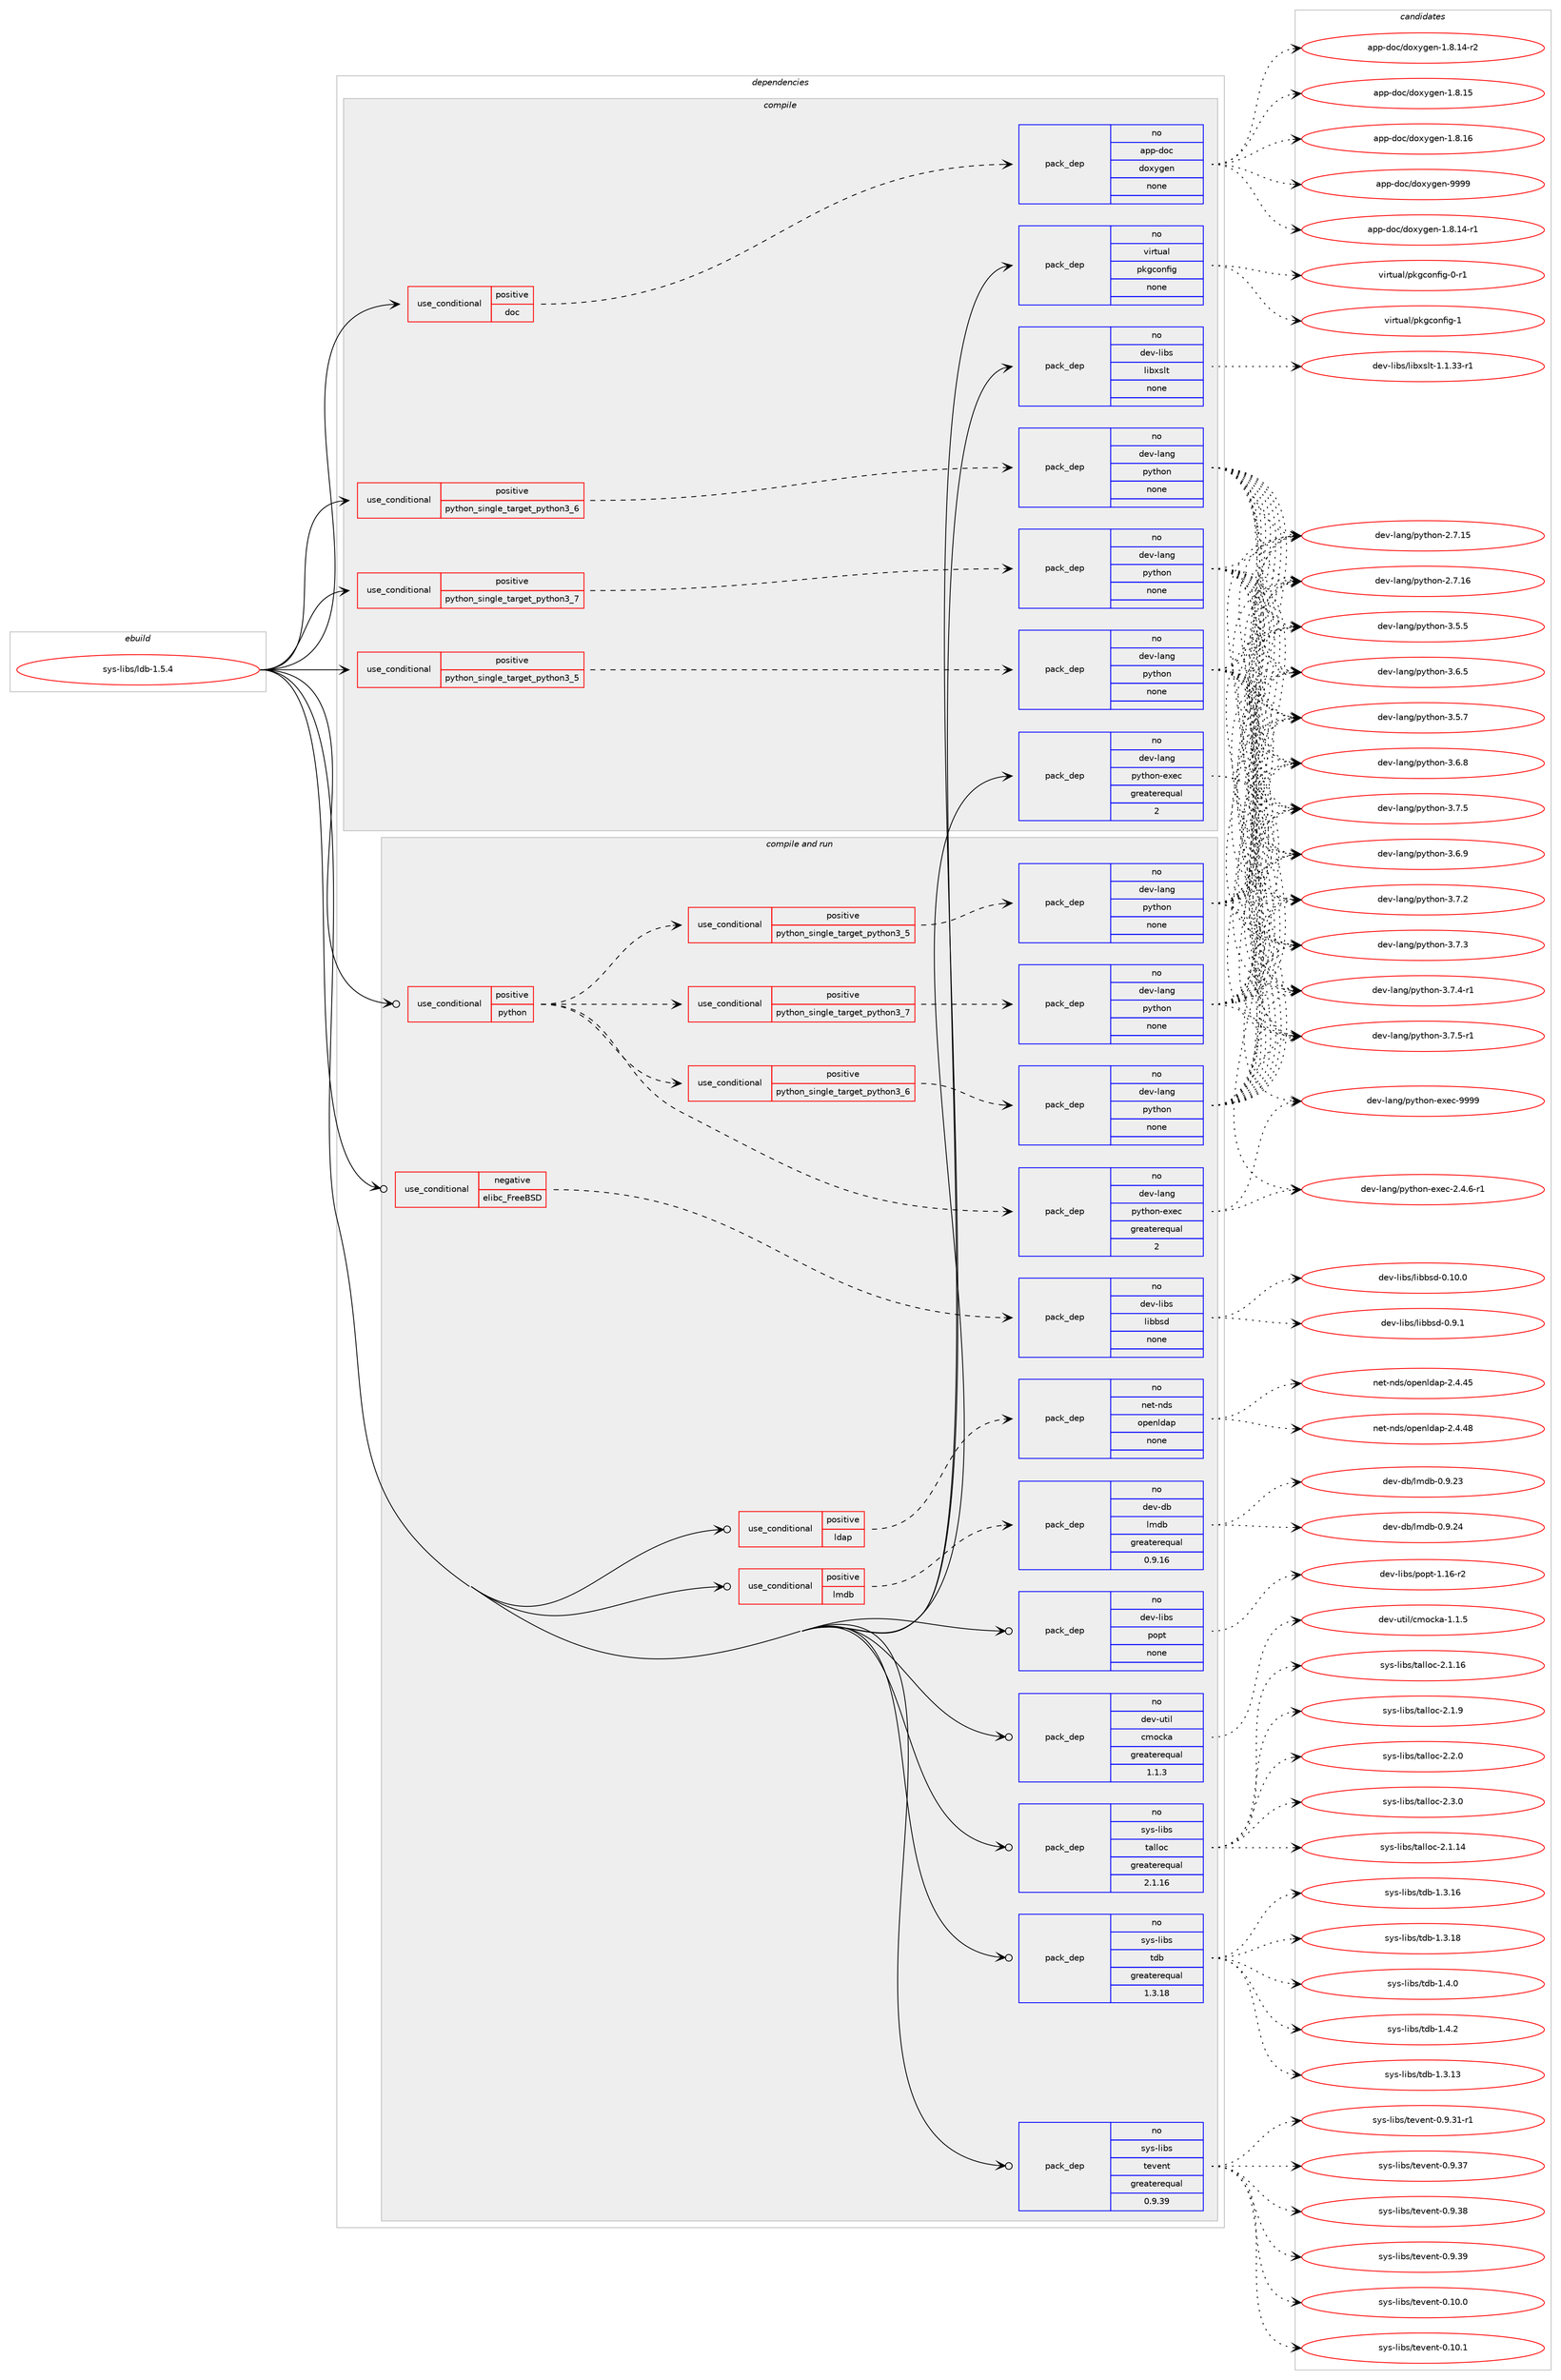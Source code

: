 digraph prolog {

# *************
# Graph options
# *************

newrank=true;
concentrate=true;
compound=true;
graph [rankdir=LR,fontname=Helvetica,fontsize=10,ranksep=1.5];#, ranksep=2.5, nodesep=0.2];
edge  [arrowhead=vee];
node  [fontname=Helvetica,fontsize=10];

# **********
# The ebuild
# **********

subgraph cluster_leftcol {
color=gray;
rank=same;
label=<<i>ebuild</i>>;
id [label="sys-libs/ldb-1.5.4", color=red, width=4, href="../sys-libs/ldb-1.5.4.svg"];
}

# ****************
# The dependencies
# ****************

subgraph cluster_midcol {
color=gray;
label=<<i>dependencies</i>>;
subgraph cluster_compile {
fillcolor="#eeeeee";
style=filled;
label=<<i>compile</i>>;
subgraph cond215548 {
dependency897270 [label=<<TABLE BORDER="0" CELLBORDER="1" CELLSPACING="0" CELLPADDING="4"><TR><TD ROWSPAN="3" CELLPADDING="10">use_conditional</TD></TR><TR><TD>positive</TD></TR><TR><TD>doc</TD></TR></TABLE>>, shape=none, color=red];
subgraph pack665970 {
dependency897271 [label=<<TABLE BORDER="0" CELLBORDER="1" CELLSPACING="0" CELLPADDING="4" WIDTH="220"><TR><TD ROWSPAN="6" CELLPADDING="30">pack_dep</TD></TR><TR><TD WIDTH="110">no</TD></TR><TR><TD>app-doc</TD></TR><TR><TD>doxygen</TD></TR><TR><TD>none</TD></TR><TR><TD></TD></TR></TABLE>>, shape=none, color=blue];
}
dependency897270:e -> dependency897271:w [weight=20,style="dashed",arrowhead="vee"];
}
id:e -> dependency897270:w [weight=20,style="solid",arrowhead="vee"];
subgraph cond215549 {
dependency897272 [label=<<TABLE BORDER="0" CELLBORDER="1" CELLSPACING="0" CELLPADDING="4"><TR><TD ROWSPAN="3" CELLPADDING="10">use_conditional</TD></TR><TR><TD>positive</TD></TR><TR><TD>python_single_target_python3_5</TD></TR></TABLE>>, shape=none, color=red];
subgraph pack665971 {
dependency897273 [label=<<TABLE BORDER="0" CELLBORDER="1" CELLSPACING="0" CELLPADDING="4" WIDTH="220"><TR><TD ROWSPAN="6" CELLPADDING="30">pack_dep</TD></TR><TR><TD WIDTH="110">no</TD></TR><TR><TD>dev-lang</TD></TR><TR><TD>python</TD></TR><TR><TD>none</TD></TR><TR><TD></TD></TR></TABLE>>, shape=none, color=blue];
}
dependency897272:e -> dependency897273:w [weight=20,style="dashed",arrowhead="vee"];
}
id:e -> dependency897272:w [weight=20,style="solid",arrowhead="vee"];
subgraph cond215550 {
dependency897274 [label=<<TABLE BORDER="0" CELLBORDER="1" CELLSPACING="0" CELLPADDING="4"><TR><TD ROWSPAN="3" CELLPADDING="10">use_conditional</TD></TR><TR><TD>positive</TD></TR><TR><TD>python_single_target_python3_6</TD></TR></TABLE>>, shape=none, color=red];
subgraph pack665972 {
dependency897275 [label=<<TABLE BORDER="0" CELLBORDER="1" CELLSPACING="0" CELLPADDING="4" WIDTH="220"><TR><TD ROWSPAN="6" CELLPADDING="30">pack_dep</TD></TR><TR><TD WIDTH="110">no</TD></TR><TR><TD>dev-lang</TD></TR><TR><TD>python</TD></TR><TR><TD>none</TD></TR><TR><TD></TD></TR></TABLE>>, shape=none, color=blue];
}
dependency897274:e -> dependency897275:w [weight=20,style="dashed",arrowhead="vee"];
}
id:e -> dependency897274:w [weight=20,style="solid",arrowhead="vee"];
subgraph cond215551 {
dependency897276 [label=<<TABLE BORDER="0" CELLBORDER="1" CELLSPACING="0" CELLPADDING="4"><TR><TD ROWSPAN="3" CELLPADDING="10">use_conditional</TD></TR><TR><TD>positive</TD></TR><TR><TD>python_single_target_python3_7</TD></TR></TABLE>>, shape=none, color=red];
subgraph pack665973 {
dependency897277 [label=<<TABLE BORDER="0" CELLBORDER="1" CELLSPACING="0" CELLPADDING="4" WIDTH="220"><TR><TD ROWSPAN="6" CELLPADDING="30">pack_dep</TD></TR><TR><TD WIDTH="110">no</TD></TR><TR><TD>dev-lang</TD></TR><TR><TD>python</TD></TR><TR><TD>none</TD></TR><TR><TD></TD></TR></TABLE>>, shape=none, color=blue];
}
dependency897276:e -> dependency897277:w [weight=20,style="dashed",arrowhead="vee"];
}
id:e -> dependency897276:w [weight=20,style="solid",arrowhead="vee"];
subgraph pack665974 {
dependency897278 [label=<<TABLE BORDER="0" CELLBORDER="1" CELLSPACING="0" CELLPADDING="4" WIDTH="220"><TR><TD ROWSPAN="6" CELLPADDING="30">pack_dep</TD></TR><TR><TD WIDTH="110">no</TD></TR><TR><TD>dev-lang</TD></TR><TR><TD>python-exec</TD></TR><TR><TD>greaterequal</TD></TR><TR><TD>2</TD></TR></TABLE>>, shape=none, color=blue];
}
id:e -> dependency897278:w [weight=20,style="solid",arrowhead="vee"];
subgraph pack665975 {
dependency897279 [label=<<TABLE BORDER="0" CELLBORDER="1" CELLSPACING="0" CELLPADDING="4" WIDTH="220"><TR><TD ROWSPAN="6" CELLPADDING="30">pack_dep</TD></TR><TR><TD WIDTH="110">no</TD></TR><TR><TD>dev-libs</TD></TR><TR><TD>libxslt</TD></TR><TR><TD>none</TD></TR><TR><TD></TD></TR></TABLE>>, shape=none, color=blue];
}
id:e -> dependency897279:w [weight=20,style="solid",arrowhead="vee"];
subgraph pack665976 {
dependency897280 [label=<<TABLE BORDER="0" CELLBORDER="1" CELLSPACING="0" CELLPADDING="4" WIDTH="220"><TR><TD ROWSPAN="6" CELLPADDING="30">pack_dep</TD></TR><TR><TD WIDTH="110">no</TD></TR><TR><TD>virtual</TD></TR><TR><TD>pkgconfig</TD></TR><TR><TD>none</TD></TR><TR><TD></TD></TR></TABLE>>, shape=none, color=blue];
}
id:e -> dependency897280:w [weight=20,style="solid",arrowhead="vee"];
}
subgraph cluster_compileandrun {
fillcolor="#eeeeee";
style=filled;
label=<<i>compile and run</i>>;
subgraph cond215552 {
dependency897281 [label=<<TABLE BORDER="0" CELLBORDER="1" CELLSPACING="0" CELLPADDING="4"><TR><TD ROWSPAN="3" CELLPADDING="10">use_conditional</TD></TR><TR><TD>negative</TD></TR><TR><TD>elibc_FreeBSD</TD></TR></TABLE>>, shape=none, color=red];
subgraph pack665977 {
dependency897282 [label=<<TABLE BORDER="0" CELLBORDER="1" CELLSPACING="0" CELLPADDING="4" WIDTH="220"><TR><TD ROWSPAN="6" CELLPADDING="30">pack_dep</TD></TR><TR><TD WIDTH="110">no</TD></TR><TR><TD>dev-libs</TD></TR><TR><TD>libbsd</TD></TR><TR><TD>none</TD></TR><TR><TD></TD></TR></TABLE>>, shape=none, color=blue];
}
dependency897281:e -> dependency897282:w [weight=20,style="dashed",arrowhead="vee"];
}
id:e -> dependency897281:w [weight=20,style="solid",arrowhead="odotvee"];
subgraph cond215553 {
dependency897283 [label=<<TABLE BORDER="0" CELLBORDER="1" CELLSPACING="0" CELLPADDING="4"><TR><TD ROWSPAN="3" CELLPADDING="10">use_conditional</TD></TR><TR><TD>positive</TD></TR><TR><TD>ldap</TD></TR></TABLE>>, shape=none, color=red];
subgraph pack665978 {
dependency897284 [label=<<TABLE BORDER="0" CELLBORDER="1" CELLSPACING="0" CELLPADDING="4" WIDTH="220"><TR><TD ROWSPAN="6" CELLPADDING="30">pack_dep</TD></TR><TR><TD WIDTH="110">no</TD></TR><TR><TD>net-nds</TD></TR><TR><TD>openldap</TD></TR><TR><TD>none</TD></TR><TR><TD></TD></TR></TABLE>>, shape=none, color=blue];
}
dependency897283:e -> dependency897284:w [weight=20,style="dashed",arrowhead="vee"];
}
id:e -> dependency897283:w [weight=20,style="solid",arrowhead="odotvee"];
subgraph cond215554 {
dependency897285 [label=<<TABLE BORDER="0" CELLBORDER="1" CELLSPACING="0" CELLPADDING="4"><TR><TD ROWSPAN="3" CELLPADDING="10">use_conditional</TD></TR><TR><TD>positive</TD></TR><TR><TD>lmdb</TD></TR></TABLE>>, shape=none, color=red];
subgraph pack665979 {
dependency897286 [label=<<TABLE BORDER="0" CELLBORDER="1" CELLSPACING="0" CELLPADDING="4" WIDTH="220"><TR><TD ROWSPAN="6" CELLPADDING="30">pack_dep</TD></TR><TR><TD WIDTH="110">no</TD></TR><TR><TD>dev-db</TD></TR><TR><TD>lmdb</TD></TR><TR><TD>greaterequal</TD></TR><TR><TD>0.9.16</TD></TR></TABLE>>, shape=none, color=blue];
}
dependency897285:e -> dependency897286:w [weight=20,style="dashed",arrowhead="vee"];
}
id:e -> dependency897285:w [weight=20,style="solid",arrowhead="odotvee"];
subgraph cond215555 {
dependency897287 [label=<<TABLE BORDER="0" CELLBORDER="1" CELLSPACING="0" CELLPADDING="4"><TR><TD ROWSPAN="3" CELLPADDING="10">use_conditional</TD></TR><TR><TD>positive</TD></TR><TR><TD>python</TD></TR></TABLE>>, shape=none, color=red];
subgraph cond215556 {
dependency897288 [label=<<TABLE BORDER="0" CELLBORDER="1" CELLSPACING="0" CELLPADDING="4"><TR><TD ROWSPAN="3" CELLPADDING="10">use_conditional</TD></TR><TR><TD>positive</TD></TR><TR><TD>python_single_target_python3_5</TD></TR></TABLE>>, shape=none, color=red];
subgraph pack665980 {
dependency897289 [label=<<TABLE BORDER="0" CELLBORDER="1" CELLSPACING="0" CELLPADDING="4" WIDTH="220"><TR><TD ROWSPAN="6" CELLPADDING="30">pack_dep</TD></TR><TR><TD WIDTH="110">no</TD></TR><TR><TD>dev-lang</TD></TR><TR><TD>python</TD></TR><TR><TD>none</TD></TR><TR><TD></TD></TR></TABLE>>, shape=none, color=blue];
}
dependency897288:e -> dependency897289:w [weight=20,style="dashed",arrowhead="vee"];
}
dependency897287:e -> dependency897288:w [weight=20,style="dashed",arrowhead="vee"];
subgraph cond215557 {
dependency897290 [label=<<TABLE BORDER="0" CELLBORDER="1" CELLSPACING="0" CELLPADDING="4"><TR><TD ROWSPAN="3" CELLPADDING="10">use_conditional</TD></TR><TR><TD>positive</TD></TR><TR><TD>python_single_target_python3_6</TD></TR></TABLE>>, shape=none, color=red];
subgraph pack665981 {
dependency897291 [label=<<TABLE BORDER="0" CELLBORDER="1" CELLSPACING="0" CELLPADDING="4" WIDTH="220"><TR><TD ROWSPAN="6" CELLPADDING="30">pack_dep</TD></TR><TR><TD WIDTH="110">no</TD></TR><TR><TD>dev-lang</TD></TR><TR><TD>python</TD></TR><TR><TD>none</TD></TR><TR><TD></TD></TR></TABLE>>, shape=none, color=blue];
}
dependency897290:e -> dependency897291:w [weight=20,style="dashed",arrowhead="vee"];
}
dependency897287:e -> dependency897290:w [weight=20,style="dashed",arrowhead="vee"];
subgraph cond215558 {
dependency897292 [label=<<TABLE BORDER="0" CELLBORDER="1" CELLSPACING="0" CELLPADDING="4"><TR><TD ROWSPAN="3" CELLPADDING="10">use_conditional</TD></TR><TR><TD>positive</TD></TR><TR><TD>python_single_target_python3_7</TD></TR></TABLE>>, shape=none, color=red];
subgraph pack665982 {
dependency897293 [label=<<TABLE BORDER="0" CELLBORDER="1" CELLSPACING="0" CELLPADDING="4" WIDTH="220"><TR><TD ROWSPAN="6" CELLPADDING="30">pack_dep</TD></TR><TR><TD WIDTH="110">no</TD></TR><TR><TD>dev-lang</TD></TR><TR><TD>python</TD></TR><TR><TD>none</TD></TR><TR><TD></TD></TR></TABLE>>, shape=none, color=blue];
}
dependency897292:e -> dependency897293:w [weight=20,style="dashed",arrowhead="vee"];
}
dependency897287:e -> dependency897292:w [weight=20,style="dashed",arrowhead="vee"];
subgraph pack665983 {
dependency897294 [label=<<TABLE BORDER="0" CELLBORDER="1" CELLSPACING="0" CELLPADDING="4" WIDTH="220"><TR><TD ROWSPAN="6" CELLPADDING="30">pack_dep</TD></TR><TR><TD WIDTH="110">no</TD></TR><TR><TD>dev-lang</TD></TR><TR><TD>python-exec</TD></TR><TR><TD>greaterequal</TD></TR><TR><TD>2</TD></TR></TABLE>>, shape=none, color=blue];
}
dependency897287:e -> dependency897294:w [weight=20,style="dashed",arrowhead="vee"];
}
id:e -> dependency897287:w [weight=20,style="solid",arrowhead="odotvee"];
subgraph pack665984 {
dependency897295 [label=<<TABLE BORDER="0" CELLBORDER="1" CELLSPACING="0" CELLPADDING="4" WIDTH="220"><TR><TD ROWSPAN="6" CELLPADDING="30">pack_dep</TD></TR><TR><TD WIDTH="110">no</TD></TR><TR><TD>dev-libs</TD></TR><TR><TD>popt</TD></TR><TR><TD>none</TD></TR><TR><TD></TD></TR></TABLE>>, shape=none, color=blue];
}
id:e -> dependency897295:w [weight=20,style="solid",arrowhead="odotvee"];
subgraph pack665985 {
dependency897296 [label=<<TABLE BORDER="0" CELLBORDER="1" CELLSPACING="0" CELLPADDING="4" WIDTH="220"><TR><TD ROWSPAN="6" CELLPADDING="30">pack_dep</TD></TR><TR><TD WIDTH="110">no</TD></TR><TR><TD>dev-util</TD></TR><TR><TD>cmocka</TD></TR><TR><TD>greaterequal</TD></TR><TR><TD>1.1.3</TD></TR></TABLE>>, shape=none, color=blue];
}
id:e -> dependency897296:w [weight=20,style="solid",arrowhead="odotvee"];
subgraph pack665986 {
dependency897297 [label=<<TABLE BORDER="0" CELLBORDER="1" CELLSPACING="0" CELLPADDING="4" WIDTH="220"><TR><TD ROWSPAN="6" CELLPADDING="30">pack_dep</TD></TR><TR><TD WIDTH="110">no</TD></TR><TR><TD>sys-libs</TD></TR><TR><TD>talloc</TD></TR><TR><TD>greaterequal</TD></TR><TR><TD>2.1.16</TD></TR></TABLE>>, shape=none, color=blue];
}
id:e -> dependency897297:w [weight=20,style="solid",arrowhead="odotvee"];
subgraph pack665987 {
dependency897298 [label=<<TABLE BORDER="0" CELLBORDER="1" CELLSPACING="0" CELLPADDING="4" WIDTH="220"><TR><TD ROWSPAN="6" CELLPADDING="30">pack_dep</TD></TR><TR><TD WIDTH="110">no</TD></TR><TR><TD>sys-libs</TD></TR><TR><TD>tdb</TD></TR><TR><TD>greaterequal</TD></TR><TR><TD>1.3.18</TD></TR></TABLE>>, shape=none, color=blue];
}
id:e -> dependency897298:w [weight=20,style="solid",arrowhead="odotvee"];
subgraph pack665988 {
dependency897299 [label=<<TABLE BORDER="0" CELLBORDER="1" CELLSPACING="0" CELLPADDING="4" WIDTH="220"><TR><TD ROWSPAN="6" CELLPADDING="30">pack_dep</TD></TR><TR><TD WIDTH="110">no</TD></TR><TR><TD>sys-libs</TD></TR><TR><TD>tevent</TD></TR><TR><TD>greaterequal</TD></TR><TR><TD>0.9.39</TD></TR></TABLE>>, shape=none, color=blue];
}
id:e -> dependency897299:w [weight=20,style="solid",arrowhead="odotvee"];
}
subgraph cluster_run {
fillcolor="#eeeeee";
style=filled;
label=<<i>run</i>>;
}
}

# **************
# The candidates
# **************

subgraph cluster_choices {
rank=same;
color=gray;
label=<<i>candidates</i>>;

subgraph choice665970 {
color=black;
nodesep=1;
choice97112112451001119947100111120121103101110454946564649524511449 [label="app-doc/doxygen-1.8.14-r1", color=red, width=4,href="../app-doc/doxygen-1.8.14-r1.svg"];
choice97112112451001119947100111120121103101110454946564649524511450 [label="app-doc/doxygen-1.8.14-r2", color=red, width=4,href="../app-doc/doxygen-1.8.14-r2.svg"];
choice9711211245100111994710011112012110310111045494656464953 [label="app-doc/doxygen-1.8.15", color=red, width=4,href="../app-doc/doxygen-1.8.15.svg"];
choice9711211245100111994710011112012110310111045494656464954 [label="app-doc/doxygen-1.8.16", color=red, width=4,href="../app-doc/doxygen-1.8.16.svg"];
choice971121124510011199471001111201211031011104557575757 [label="app-doc/doxygen-9999", color=red, width=4,href="../app-doc/doxygen-9999.svg"];
dependency897271:e -> choice97112112451001119947100111120121103101110454946564649524511449:w [style=dotted,weight="100"];
dependency897271:e -> choice97112112451001119947100111120121103101110454946564649524511450:w [style=dotted,weight="100"];
dependency897271:e -> choice9711211245100111994710011112012110310111045494656464953:w [style=dotted,weight="100"];
dependency897271:e -> choice9711211245100111994710011112012110310111045494656464954:w [style=dotted,weight="100"];
dependency897271:e -> choice971121124510011199471001111201211031011104557575757:w [style=dotted,weight="100"];
}
subgraph choice665971 {
color=black;
nodesep=1;
choice10010111845108971101034711212111610411111045504655464953 [label="dev-lang/python-2.7.15", color=red, width=4,href="../dev-lang/python-2.7.15.svg"];
choice10010111845108971101034711212111610411111045504655464954 [label="dev-lang/python-2.7.16", color=red, width=4,href="../dev-lang/python-2.7.16.svg"];
choice100101118451089711010347112121116104111110455146534653 [label="dev-lang/python-3.5.5", color=red, width=4,href="../dev-lang/python-3.5.5.svg"];
choice100101118451089711010347112121116104111110455146534655 [label="dev-lang/python-3.5.7", color=red, width=4,href="../dev-lang/python-3.5.7.svg"];
choice100101118451089711010347112121116104111110455146544653 [label="dev-lang/python-3.6.5", color=red, width=4,href="../dev-lang/python-3.6.5.svg"];
choice100101118451089711010347112121116104111110455146544656 [label="dev-lang/python-3.6.8", color=red, width=4,href="../dev-lang/python-3.6.8.svg"];
choice100101118451089711010347112121116104111110455146544657 [label="dev-lang/python-3.6.9", color=red, width=4,href="../dev-lang/python-3.6.9.svg"];
choice100101118451089711010347112121116104111110455146554650 [label="dev-lang/python-3.7.2", color=red, width=4,href="../dev-lang/python-3.7.2.svg"];
choice100101118451089711010347112121116104111110455146554651 [label="dev-lang/python-3.7.3", color=red, width=4,href="../dev-lang/python-3.7.3.svg"];
choice1001011184510897110103471121211161041111104551465546524511449 [label="dev-lang/python-3.7.4-r1", color=red, width=4,href="../dev-lang/python-3.7.4-r1.svg"];
choice100101118451089711010347112121116104111110455146554653 [label="dev-lang/python-3.7.5", color=red, width=4,href="../dev-lang/python-3.7.5.svg"];
choice1001011184510897110103471121211161041111104551465546534511449 [label="dev-lang/python-3.7.5-r1", color=red, width=4,href="../dev-lang/python-3.7.5-r1.svg"];
dependency897273:e -> choice10010111845108971101034711212111610411111045504655464953:w [style=dotted,weight="100"];
dependency897273:e -> choice10010111845108971101034711212111610411111045504655464954:w [style=dotted,weight="100"];
dependency897273:e -> choice100101118451089711010347112121116104111110455146534653:w [style=dotted,weight="100"];
dependency897273:e -> choice100101118451089711010347112121116104111110455146534655:w [style=dotted,weight="100"];
dependency897273:e -> choice100101118451089711010347112121116104111110455146544653:w [style=dotted,weight="100"];
dependency897273:e -> choice100101118451089711010347112121116104111110455146544656:w [style=dotted,weight="100"];
dependency897273:e -> choice100101118451089711010347112121116104111110455146544657:w [style=dotted,weight="100"];
dependency897273:e -> choice100101118451089711010347112121116104111110455146554650:w [style=dotted,weight="100"];
dependency897273:e -> choice100101118451089711010347112121116104111110455146554651:w [style=dotted,weight="100"];
dependency897273:e -> choice1001011184510897110103471121211161041111104551465546524511449:w [style=dotted,weight="100"];
dependency897273:e -> choice100101118451089711010347112121116104111110455146554653:w [style=dotted,weight="100"];
dependency897273:e -> choice1001011184510897110103471121211161041111104551465546534511449:w [style=dotted,weight="100"];
}
subgraph choice665972 {
color=black;
nodesep=1;
choice10010111845108971101034711212111610411111045504655464953 [label="dev-lang/python-2.7.15", color=red, width=4,href="../dev-lang/python-2.7.15.svg"];
choice10010111845108971101034711212111610411111045504655464954 [label="dev-lang/python-2.7.16", color=red, width=4,href="../dev-lang/python-2.7.16.svg"];
choice100101118451089711010347112121116104111110455146534653 [label="dev-lang/python-3.5.5", color=red, width=4,href="../dev-lang/python-3.5.5.svg"];
choice100101118451089711010347112121116104111110455146534655 [label="dev-lang/python-3.5.7", color=red, width=4,href="../dev-lang/python-3.5.7.svg"];
choice100101118451089711010347112121116104111110455146544653 [label="dev-lang/python-3.6.5", color=red, width=4,href="../dev-lang/python-3.6.5.svg"];
choice100101118451089711010347112121116104111110455146544656 [label="dev-lang/python-3.6.8", color=red, width=4,href="../dev-lang/python-3.6.8.svg"];
choice100101118451089711010347112121116104111110455146544657 [label="dev-lang/python-3.6.9", color=red, width=4,href="../dev-lang/python-3.6.9.svg"];
choice100101118451089711010347112121116104111110455146554650 [label="dev-lang/python-3.7.2", color=red, width=4,href="../dev-lang/python-3.7.2.svg"];
choice100101118451089711010347112121116104111110455146554651 [label="dev-lang/python-3.7.3", color=red, width=4,href="../dev-lang/python-3.7.3.svg"];
choice1001011184510897110103471121211161041111104551465546524511449 [label="dev-lang/python-3.7.4-r1", color=red, width=4,href="../dev-lang/python-3.7.4-r1.svg"];
choice100101118451089711010347112121116104111110455146554653 [label="dev-lang/python-3.7.5", color=red, width=4,href="../dev-lang/python-3.7.5.svg"];
choice1001011184510897110103471121211161041111104551465546534511449 [label="dev-lang/python-3.7.5-r1", color=red, width=4,href="../dev-lang/python-3.7.5-r1.svg"];
dependency897275:e -> choice10010111845108971101034711212111610411111045504655464953:w [style=dotted,weight="100"];
dependency897275:e -> choice10010111845108971101034711212111610411111045504655464954:w [style=dotted,weight="100"];
dependency897275:e -> choice100101118451089711010347112121116104111110455146534653:w [style=dotted,weight="100"];
dependency897275:e -> choice100101118451089711010347112121116104111110455146534655:w [style=dotted,weight="100"];
dependency897275:e -> choice100101118451089711010347112121116104111110455146544653:w [style=dotted,weight="100"];
dependency897275:e -> choice100101118451089711010347112121116104111110455146544656:w [style=dotted,weight="100"];
dependency897275:e -> choice100101118451089711010347112121116104111110455146544657:w [style=dotted,weight="100"];
dependency897275:e -> choice100101118451089711010347112121116104111110455146554650:w [style=dotted,weight="100"];
dependency897275:e -> choice100101118451089711010347112121116104111110455146554651:w [style=dotted,weight="100"];
dependency897275:e -> choice1001011184510897110103471121211161041111104551465546524511449:w [style=dotted,weight="100"];
dependency897275:e -> choice100101118451089711010347112121116104111110455146554653:w [style=dotted,weight="100"];
dependency897275:e -> choice1001011184510897110103471121211161041111104551465546534511449:w [style=dotted,weight="100"];
}
subgraph choice665973 {
color=black;
nodesep=1;
choice10010111845108971101034711212111610411111045504655464953 [label="dev-lang/python-2.7.15", color=red, width=4,href="../dev-lang/python-2.7.15.svg"];
choice10010111845108971101034711212111610411111045504655464954 [label="dev-lang/python-2.7.16", color=red, width=4,href="../dev-lang/python-2.7.16.svg"];
choice100101118451089711010347112121116104111110455146534653 [label="dev-lang/python-3.5.5", color=red, width=4,href="../dev-lang/python-3.5.5.svg"];
choice100101118451089711010347112121116104111110455146534655 [label="dev-lang/python-3.5.7", color=red, width=4,href="../dev-lang/python-3.5.7.svg"];
choice100101118451089711010347112121116104111110455146544653 [label="dev-lang/python-3.6.5", color=red, width=4,href="../dev-lang/python-3.6.5.svg"];
choice100101118451089711010347112121116104111110455146544656 [label="dev-lang/python-3.6.8", color=red, width=4,href="../dev-lang/python-3.6.8.svg"];
choice100101118451089711010347112121116104111110455146544657 [label="dev-lang/python-3.6.9", color=red, width=4,href="../dev-lang/python-3.6.9.svg"];
choice100101118451089711010347112121116104111110455146554650 [label="dev-lang/python-3.7.2", color=red, width=4,href="../dev-lang/python-3.7.2.svg"];
choice100101118451089711010347112121116104111110455146554651 [label="dev-lang/python-3.7.3", color=red, width=4,href="../dev-lang/python-3.7.3.svg"];
choice1001011184510897110103471121211161041111104551465546524511449 [label="dev-lang/python-3.7.4-r1", color=red, width=4,href="../dev-lang/python-3.7.4-r1.svg"];
choice100101118451089711010347112121116104111110455146554653 [label="dev-lang/python-3.7.5", color=red, width=4,href="../dev-lang/python-3.7.5.svg"];
choice1001011184510897110103471121211161041111104551465546534511449 [label="dev-lang/python-3.7.5-r1", color=red, width=4,href="../dev-lang/python-3.7.5-r1.svg"];
dependency897277:e -> choice10010111845108971101034711212111610411111045504655464953:w [style=dotted,weight="100"];
dependency897277:e -> choice10010111845108971101034711212111610411111045504655464954:w [style=dotted,weight="100"];
dependency897277:e -> choice100101118451089711010347112121116104111110455146534653:w [style=dotted,weight="100"];
dependency897277:e -> choice100101118451089711010347112121116104111110455146534655:w [style=dotted,weight="100"];
dependency897277:e -> choice100101118451089711010347112121116104111110455146544653:w [style=dotted,weight="100"];
dependency897277:e -> choice100101118451089711010347112121116104111110455146544656:w [style=dotted,weight="100"];
dependency897277:e -> choice100101118451089711010347112121116104111110455146544657:w [style=dotted,weight="100"];
dependency897277:e -> choice100101118451089711010347112121116104111110455146554650:w [style=dotted,weight="100"];
dependency897277:e -> choice100101118451089711010347112121116104111110455146554651:w [style=dotted,weight="100"];
dependency897277:e -> choice1001011184510897110103471121211161041111104551465546524511449:w [style=dotted,weight="100"];
dependency897277:e -> choice100101118451089711010347112121116104111110455146554653:w [style=dotted,weight="100"];
dependency897277:e -> choice1001011184510897110103471121211161041111104551465546534511449:w [style=dotted,weight="100"];
}
subgraph choice665974 {
color=black;
nodesep=1;
choice10010111845108971101034711212111610411111045101120101994550465246544511449 [label="dev-lang/python-exec-2.4.6-r1", color=red, width=4,href="../dev-lang/python-exec-2.4.6-r1.svg"];
choice10010111845108971101034711212111610411111045101120101994557575757 [label="dev-lang/python-exec-9999", color=red, width=4,href="../dev-lang/python-exec-9999.svg"];
dependency897278:e -> choice10010111845108971101034711212111610411111045101120101994550465246544511449:w [style=dotted,weight="100"];
dependency897278:e -> choice10010111845108971101034711212111610411111045101120101994557575757:w [style=dotted,weight="100"];
}
subgraph choice665975 {
color=black;
nodesep=1;
choice10010111845108105981154710810598120115108116454946494651514511449 [label="dev-libs/libxslt-1.1.33-r1", color=red, width=4,href="../dev-libs/libxslt-1.1.33-r1.svg"];
dependency897279:e -> choice10010111845108105981154710810598120115108116454946494651514511449:w [style=dotted,weight="100"];
}
subgraph choice665976 {
color=black;
nodesep=1;
choice11810511411611797108471121071039911111010210510345484511449 [label="virtual/pkgconfig-0-r1", color=red, width=4,href="../virtual/pkgconfig-0-r1.svg"];
choice1181051141161179710847112107103991111101021051034549 [label="virtual/pkgconfig-1", color=red, width=4,href="../virtual/pkgconfig-1.svg"];
dependency897280:e -> choice11810511411611797108471121071039911111010210510345484511449:w [style=dotted,weight="100"];
dependency897280:e -> choice1181051141161179710847112107103991111101021051034549:w [style=dotted,weight="100"];
}
subgraph choice665977 {
color=black;
nodesep=1;
choice100101118451081059811547108105989811510045484649484648 [label="dev-libs/libbsd-0.10.0", color=red, width=4,href="../dev-libs/libbsd-0.10.0.svg"];
choice1001011184510810598115471081059898115100454846574649 [label="dev-libs/libbsd-0.9.1", color=red, width=4,href="../dev-libs/libbsd-0.9.1.svg"];
dependency897282:e -> choice100101118451081059811547108105989811510045484649484648:w [style=dotted,weight="100"];
dependency897282:e -> choice1001011184510810598115471081059898115100454846574649:w [style=dotted,weight="100"];
}
subgraph choice665978 {
color=black;
nodesep=1;
choice11010111645110100115471111121011101081009711245504652465253 [label="net-nds/openldap-2.4.45", color=red, width=4,href="../net-nds/openldap-2.4.45.svg"];
choice11010111645110100115471111121011101081009711245504652465256 [label="net-nds/openldap-2.4.48", color=red, width=4,href="../net-nds/openldap-2.4.48.svg"];
dependency897284:e -> choice11010111645110100115471111121011101081009711245504652465253:w [style=dotted,weight="100"];
dependency897284:e -> choice11010111645110100115471111121011101081009711245504652465256:w [style=dotted,weight="100"];
}
subgraph choice665979 {
color=black;
nodesep=1;
choice1001011184510098471081091009845484657465051 [label="dev-db/lmdb-0.9.23", color=red, width=4,href="../dev-db/lmdb-0.9.23.svg"];
choice1001011184510098471081091009845484657465052 [label="dev-db/lmdb-0.9.24", color=red, width=4,href="../dev-db/lmdb-0.9.24.svg"];
dependency897286:e -> choice1001011184510098471081091009845484657465051:w [style=dotted,weight="100"];
dependency897286:e -> choice1001011184510098471081091009845484657465052:w [style=dotted,weight="100"];
}
subgraph choice665980 {
color=black;
nodesep=1;
choice10010111845108971101034711212111610411111045504655464953 [label="dev-lang/python-2.7.15", color=red, width=4,href="../dev-lang/python-2.7.15.svg"];
choice10010111845108971101034711212111610411111045504655464954 [label="dev-lang/python-2.7.16", color=red, width=4,href="../dev-lang/python-2.7.16.svg"];
choice100101118451089711010347112121116104111110455146534653 [label="dev-lang/python-3.5.5", color=red, width=4,href="../dev-lang/python-3.5.5.svg"];
choice100101118451089711010347112121116104111110455146534655 [label="dev-lang/python-3.5.7", color=red, width=4,href="../dev-lang/python-3.5.7.svg"];
choice100101118451089711010347112121116104111110455146544653 [label="dev-lang/python-3.6.5", color=red, width=4,href="../dev-lang/python-3.6.5.svg"];
choice100101118451089711010347112121116104111110455146544656 [label="dev-lang/python-3.6.8", color=red, width=4,href="../dev-lang/python-3.6.8.svg"];
choice100101118451089711010347112121116104111110455146544657 [label="dev-lang/python-3.6.9", color=red, width=4,href="../dev-lang/python-3.6.9.svg"];
choice100101118451089711010347112121116104111110455146554650 [label="dev-lang/python-3.7.2", color=red, width=4,href="../dev-lang/python-3.7.2.svg"];
choice100101118451089711010347112121116104111110455146554651 [label="dev-lang/python-3.7.3", color=red, width=4,href="../dev-lang/python-3.7.3.svg"];
choice1001011184510897110103471121211161041111104551465546524511449 [label="dev-lang/python-3.7.4-r1", color=red, width=4,href="../dev-lang/python-3.7.4-r1.svg"];
choice100101118451089711010347112121116104111110455146554653 [label="dev-lang/python-3.7.5", color=red, width=4,href="../dev-lang/python-3.7.5.svg"];
choice1001011184510897110103471121211161041111104551465546534511449 [label="dev-lang/python-3.7.5-r1", color=red, width=4,href="../dev-lang/python-3.7.5-r1.svg"];
dependency897289:e -> choice10010111845108971101034711212111610411111045504655464953:w [style=dotted,weight="100"];
dependency897289:e -> choice10010111845108971101034711212111610411111045504655464954:w [style=dotted,weight="100"];
dependency897289:e -> choice100101118451089711010347112121116104111110455146534653:w [style=dotted,weight="100"];
dependency897289:e -> choice100101118451089711010347112121116104111110455146534655:w [style=dotted,weight="100"];
dependency897289:e -> choice100101118451089711010347112121116104111110455146544653:w [style=dotted,weight="100"];
dependency897289:e -> choice100101118451089711010347112121116104111110455146544656:w [style=dotted,weight="100"];
dependency897289:e -> choice100101118451089711010347112121116104111110455146544657:w [style=dotted,weight="100"];
dependency897289:e -> choice100101118451089711010347112121116104111110455146554650:w [style=dotted,weight="100"];
dependency897289:e -> choice100101118451089711010347112121116104111110455146554651:w [style=dotted,weight="100"];
dependency897289:e -> choice1001011184510897110103471121211161041111104551465546524511449:w [style=dotted,weight="100"];
dependency897289:e -> choice100101118451089711010347112121116104111110455146554653:w [style=dotted,weight="100"];
dependency897289:e -> choice1001011184510897110103471121211161041111104551465546534511449:w [style=dotted,weight="100"];
}
subgraph choice665981 {
color=black;
nodesep=1;
choice10010111845108971101034711212111610411111045504655464953 [label="dev-lang/python-2.7.15", color=red, width=4,href="../dev-lang/python-2.7.15.svg"];
choice10010111845108971101034711212111610411111045504655464954 [label="dev-lang/python-2.7.16", color=red, width=4,href="../dev-lang/python-2.7.16.svg"];
choice100101118451089711010347112121116104111110455146534653 [label="dev-lang/python-3.5.5", color=red, width=4,href="../dev-lang/python-3.5.5.svg"];
choice100101118451089711010347112121116104111110455146534655 [label="dev-lang/python-3.5.7", color=red, width=4,href="../dev-lang/python-3.5.7.svg"];
choice100101118451089711010347112121116104111110455146544653 [label="dev-lang/python-3.6.5", color=red, width=4,href="../dev-lang/python-3.6.5.svg"];
choice100101118451089711010347112121116104111110455146544656 [label="dev-lang/python-3.6.8", color=red, width=4,href="../dev-lang/python-3.6.8.svg"];
choice100101118451089711010347112121116104111110455146544657 [label="dev-lang/python-3.6.9", color=red, width=4,href="../dev-lang/python-3.6.9.svg"];
choice100101118451089711010347112121116104111110455146554650 [label="dev-lang/python-3.7.2", color=red, width=4,href="../dev-lang/python-3.7.2.svg"];
choice100101118451089711010347112121116104111110455146554651 [label="dev-lang/python-3.7.3", color=red, width=4,href="../dev-lang/python-3.7.3.svg"];
choice1001011184510897110103471121211161041111104551465546524511449 [label="dev-lang/python-3.7.4-r1", color=red, width=4,href="../dev-lang/python-3.7.4-r1.svg"];
choice100101118451089711010347112121116104111110455146554653 [label="dev-lang/python-3.7.5", color=red, width=4,href="../dev-lang/python-3.7.5.svg"];
choice1001011184510897110103471121211161041111104551465546534511449 [label="dev-lang/python-3.7.5-r1", color=red, width=4,href="../dev-lang/python-3.7.5-r1.svg"];
dependency897291:e -> choice10010111845108971101034711212111610411111045504655464953:w [style=dotted,weight="100"];
dependency897291:e -> choice10010111845108971101034711212111610411111045504655464954:w [style=dotted,weight="100"];
dependency897291:e -> choice100101118451089711010347112121116104111110455146534653:w [style=dotted,weight="100"];
dependency897291:e -> choice100101118451089711010347112121116104111110455146534655:w [style=dotted,weight="100"];
dependency897291:e -> choice100101118451089711010347112121116104111110455146544653:w [style=dotted,weight="100"];
dependency897291:e -> choice100101118451089711010347112121116104111110455146544656:w [style=dotted,weight="100"];
dependency897291:e -> choice100101118451089711010347112121116104111110455146544657:w [style=dotted,weight="100"];
dependency897291:e -> choice100101118451089711010347112121116104111110455146554650:w [style=dotted,weight="100"];
dependency897291:e -> choice100101118451089711010347112121116104111110455146554651:w [style=dotted,weight="100"];
dependency897291:e -> choice1001011184510897110103471121211161041111104551465546524511449:w [style=dotted,weight="100"];
dependency897291:e -> choice100101118451089711010347112121116104111110455146554653:w [style=dotted,weight="100"];
dependency897291:e -> choice1001011184510897110103471121211161041111104551465546534511449:w [style=dotted,weight="100"];
}
subgraph choice665982 {
color=black;
nodesep=1;
choice10010111845108971101034711212111610411111045504655464953 [label="dev-lang/python-2.7.15", color=red, width=4,href="../dev-lang/python-2.7.15.svg"];
choice10010111845108971101034711212111610411111045504655464954 [label="dev-lang/python-2.7.16", color=red, width=4,href="../dev-lang/python-2.7.16.svg"];
choice100101118451089711010347112121116104111110455146534653 [label="dev-lang/python-3.5.5", color=red, width=4,href="../dev-lang/python-3.5.5.svg"];
choice100101118451089711010347112121116104111110455146534655 [label="dev-lang/python-3.5.7", color=red, width=4,href="../dev-lang/python-3.5.7.svg"];
choice100101118451089711010347112121116104111110455146544653 [label="dev-lang/python-3.6.5", color=red, width=4,href="../dev-lang/python-3.6.5.svg"];
choice100101118451089711010347112121116104111110455146544656 [label="dev-lang/python-3.6.8", color=red, width=4,href="../dev-lang/python-3.6.8.svg"];
choice100101118451089711010347112121116104111110455146544657 [label="dev-lang/python-3.6.9", color=red, width=4,href="../dev-lang/python-3.6.9.svg"];
choice100101118451089711010347112121116104111110455146554650 [label="dev-lang/python-3.7.2", color=red, width=4,href="../dev-lang/python-3.7.2.svg"];
choice100101118451089711010347112121116104111110455146554651 [label="dev-lang/python-3.7.3", color=red, width=4,href="../dev-lang/python-3.7.3.svg"];
choice1001011184510897110103471121211161041111104551465546524511449 [label="dev-lang/python-3.7.4-r1", color=red, width=4,href="../dev-lang/python-3.7.4-r1.svg"];
choice100101118451089711010347112121116104111110455146554653 [label="dev-lang/python-3.7.5", color=red, width=4,href="../dev-lang/python-3.7.5.svg"];
choice1001011184510897110103471121211161041111104551465546534511449 [label="dev-lang/python-3.7.5-r1", color=red, width=4,href="../dev-lang/python-3.7.5-r1.svg"];
dependency897293:e -> choice10010111845108971101034711212111610411111045504655464953:w [style=dotted,weight="100"];
dependency897293:e -> choice10010111845108971101034711212111610411111045504655464954:w [style=dotted,weight="100"];
dependency897293:e -> choice100101118451089711010347112121116104111110455146534653:w [style=dotted,weight="100"];
dependency897293:e -> choice100101118451089711010347112121116104111110455146534655:w [style=dotted,weight="100"];
dependency897293:e -> choice100101118451089711010347112121116104111110455146544653:w [style=dotted,weight="100"];
dependency897293:e -> choice100101118451089711010347112121116104111110455146544656:w [style=dotted,weight="100"];
dependency897293:e -> choice100101118451089711010347112121116104111110455146544657:w [style=dotted,weight="100"];
dependency897293:e -> choice100101118451089711010347112121116104111110455146554650:w [style=dotted,weight="100"];
dependency897293:e -> choice100101118451089711010347112121116104111110455146554651:w [style=dotted,weight="100"];
dependency897293:e -> choice1001011184510897110103471121211161041111104551465546524511449:w [style=dotted,weight="100"];
dependency897293:e -> choice100101118451089711010347112121116104111110455146554653:w [style=dotted,weight="100"];
dependency897293:e -> choice1001011184510897110103471121211161041111104551465546534511449:w [style=dotted,weight="100"];
}
subgraph choice665983 {
color=black;
nodesep=1;
choice10010111845108971101034711212111610411111045101120101994550465246544511449 [label="dev-lang/python-exec-2.4.6-r1", color=red, width=4,href="../dev-lang/python-exec-2.4.6-r1.svg"];
choice10010111845108971101034711212111610411111045101120101994557575757 [label="dev-lang/python-exec-9999", color=red, width=4,href="../dev-lang/python-exec-9999.svg"];
dependency897294:e -> choice10010111845108971101034711212111610411111045101120101994550465246544511449:w [style=dotted,weight="100"];
dependency897294:e -> choice10010111845108971101034711212111610411111045101120101994557575757:w [style=dotted,weight="100"];
}
subgraph choice665984 {
color=black;
nodesep=1;
choice10010111845108105981154711211111211645494649544511450 [label="dev-libs/popt-1.16-r2", color=red, width=4,href="../dev-libs/popt-1.16-r2.svg"];
dependency897295:e -> choice10010111845108105981154711211111211645494649544511450:w [style=dotted,weight="100"];
}
subgraph choice665985 {
color=black;
nodesep=1;
choice1001011184511711610510847991091119910797454946494653 [label="dev-util/cmocka-1.1.5", color=red, width=4,href="../dev-util/cmocka-1.1.5.svg"];
dependency897296:e -> choice1001011184511711610510847991091119910797454946494653:w [style=dotted,weight="100"];
}
subgraph choice665986 {
color=black;
nodesep=1;
choice115121115451081059811547116971081081119945504649464952 [label="sys-libs/talloc-2.1.14", color=red, width=4,href="../sys-libs/talloc-2.1.14.svg"];
choice115121115451081059811547116971081081119945504649464954 [label="sys-libs/talloc-2.1.16", color=red, width=4,href="../sys-libs/talloc-2.1.16.svg"];
choice1151211154510810598115471169710810811199455046494657 [label="sys-libs/talloc-2.1.9", color=red, width=4,href="../sys-libs/talloc-2.1.9.svg"];
choice1151211154510810598115471169710810811199455046504648 [label="sys-libs/talloc-2.2.0", color=red, width=4,href="../sys-libs/talloc-2.2.0.svg"];
choice1151211154510810598115471169710810811199455046514648 [label="sys-libs/talloc-2.3.0", color=red, width=4,href="../sys-libs/talloc-2.3.0.svg"];
dependency897297:e -> choice115121115451081059811547116971081081119945504649464952:w [style=dotted,weight="100"];
dependency897297:e -> choice115121115451081059811547116971081081119945504649464954:w [style=dotted,weight="100"];
dependency897297:e -> choice1151211154510810598115471169710810811199455046494657:w [style=dotted,weight="100"];
dependency897297:e -> choice1151211154510810598115471169710810811199455046504648:w [style=dotted,weight="100"];
dependency897297:e -> choice1151211154510810598115471169710810811199455046514648:w [style=dotted,weight="100"];
}
subgraph choice665987 {
color=black;
nodesep=1;
choice1151211154510810598115471161009845494651464951 [label="sys-libs/tdb-1.3.13", color=red, width=4,href="../sys-libs/tdb-1.3.13.svg"];
choice1151211154510810598115471161009845494651464954 [label="sys-libs/tdb-1.3.16", color=red, width=4,href="../sys-libs/tdb-1.3.16.svg"];
choice1151211154510810598115471161009845494651464956 [label="sys-libs/tdb-1.3.18", color=red, width=4,href="../sys-libs/tdb-1.3.18.svg"];
choice11512111545108105981154711610098454946524648 [label="sys-libs/tdb-1.4.0", color=red, width=4,href="../sys-libs/tdb-1.4.0.svg"];
choice11512111545108105981154711610098454946524650 [label="sys-libs/tdb-1.4.2", color=red, width=4,href="../sys-libs/tdb-1.4.2.svg"];
dependency897298:e -> choice1151211154510810598115471161009845494651464951:w [style=dotted,weight="100"];
dependency897298:e -> choice1151211154510810598115471161009845494651464954:w [style=dotted,weight="100"];
dependency897298:e -> choice1151211154510810598115471161009845494651464956:w [style=dotted,weight="100"];
dependency897298:e -> choice11512111545108105981154711610098454946524648:w [style=dotted,weight="100"];
dependency897298:e -> choice11512111545108105981154711610098454946524650:w [style=dotted,weight="100"];
}
subgraph choice665988 {
color=black;
nodesep=1;
choice11512111545108105981154711610111810111011645484649484648 [label="sys-libs/tevent-0.10.0", color=red, width=4,href="../sys-libs/tevent-0.10.0.svg"];
choice11512111545108105981154711610111810111011645484649484649 [label="sys-libs/tevent-0.10.1", color=red, width=4,href="../sys-libs/tevent-0.10.1.svg"];
choice115121115451081059811547116101118101110116454846574651494511449 [label="sys-libs/tevent-0.9.31-r1", color=red, width=4,href="../sys-libs/tevent-0.9.31-r1.svg"];
choice11512111545108105981154711610111810111011645484657465155 [label="sys-libs/tevent-0.9.37", color=red, width=4,href="../sys-libs/tevent-0.9.37.svg"];
choice11512111545108105981154711610111810111011645484657465156 [label="sys-libs/tevent-0.9.38", color=red, width=4,href="../sys-libs/tevent-0.9.38.svg"];
choice11512111545108105981154711610111810111011645484657465157 [label="sys-libs/tevent-0.9.39", color=red, width=4,href="../sys-libs/tevent-0.9.39.svg"];
dependency897299:e -> choice11512111545108105981154711610111810111011645484649484648:w [style=dotted,weight="100"];
dependency897299:e -> choice11512111545108105981154711610111810111011645484649484649:w [style=dotted,weight="100"];
dependency897299:e -> choice115121115451081059811547116101118101110116454846574651494511449:w [style=dotted,weight="100"];
dependency897299:e -> choice11512111545108105981154711610111810111011645484657465155:w [style=dotted,weight="100"];
dependency897299:e -> choice11512111545108105981154711610111810111011645484657465156:w [style=dotted,weight="100"];
dependency897299:e -> choice11512111545108105981154711610111810111011645484657465157:w [style=dotted,weight="100"];
}
}

}
